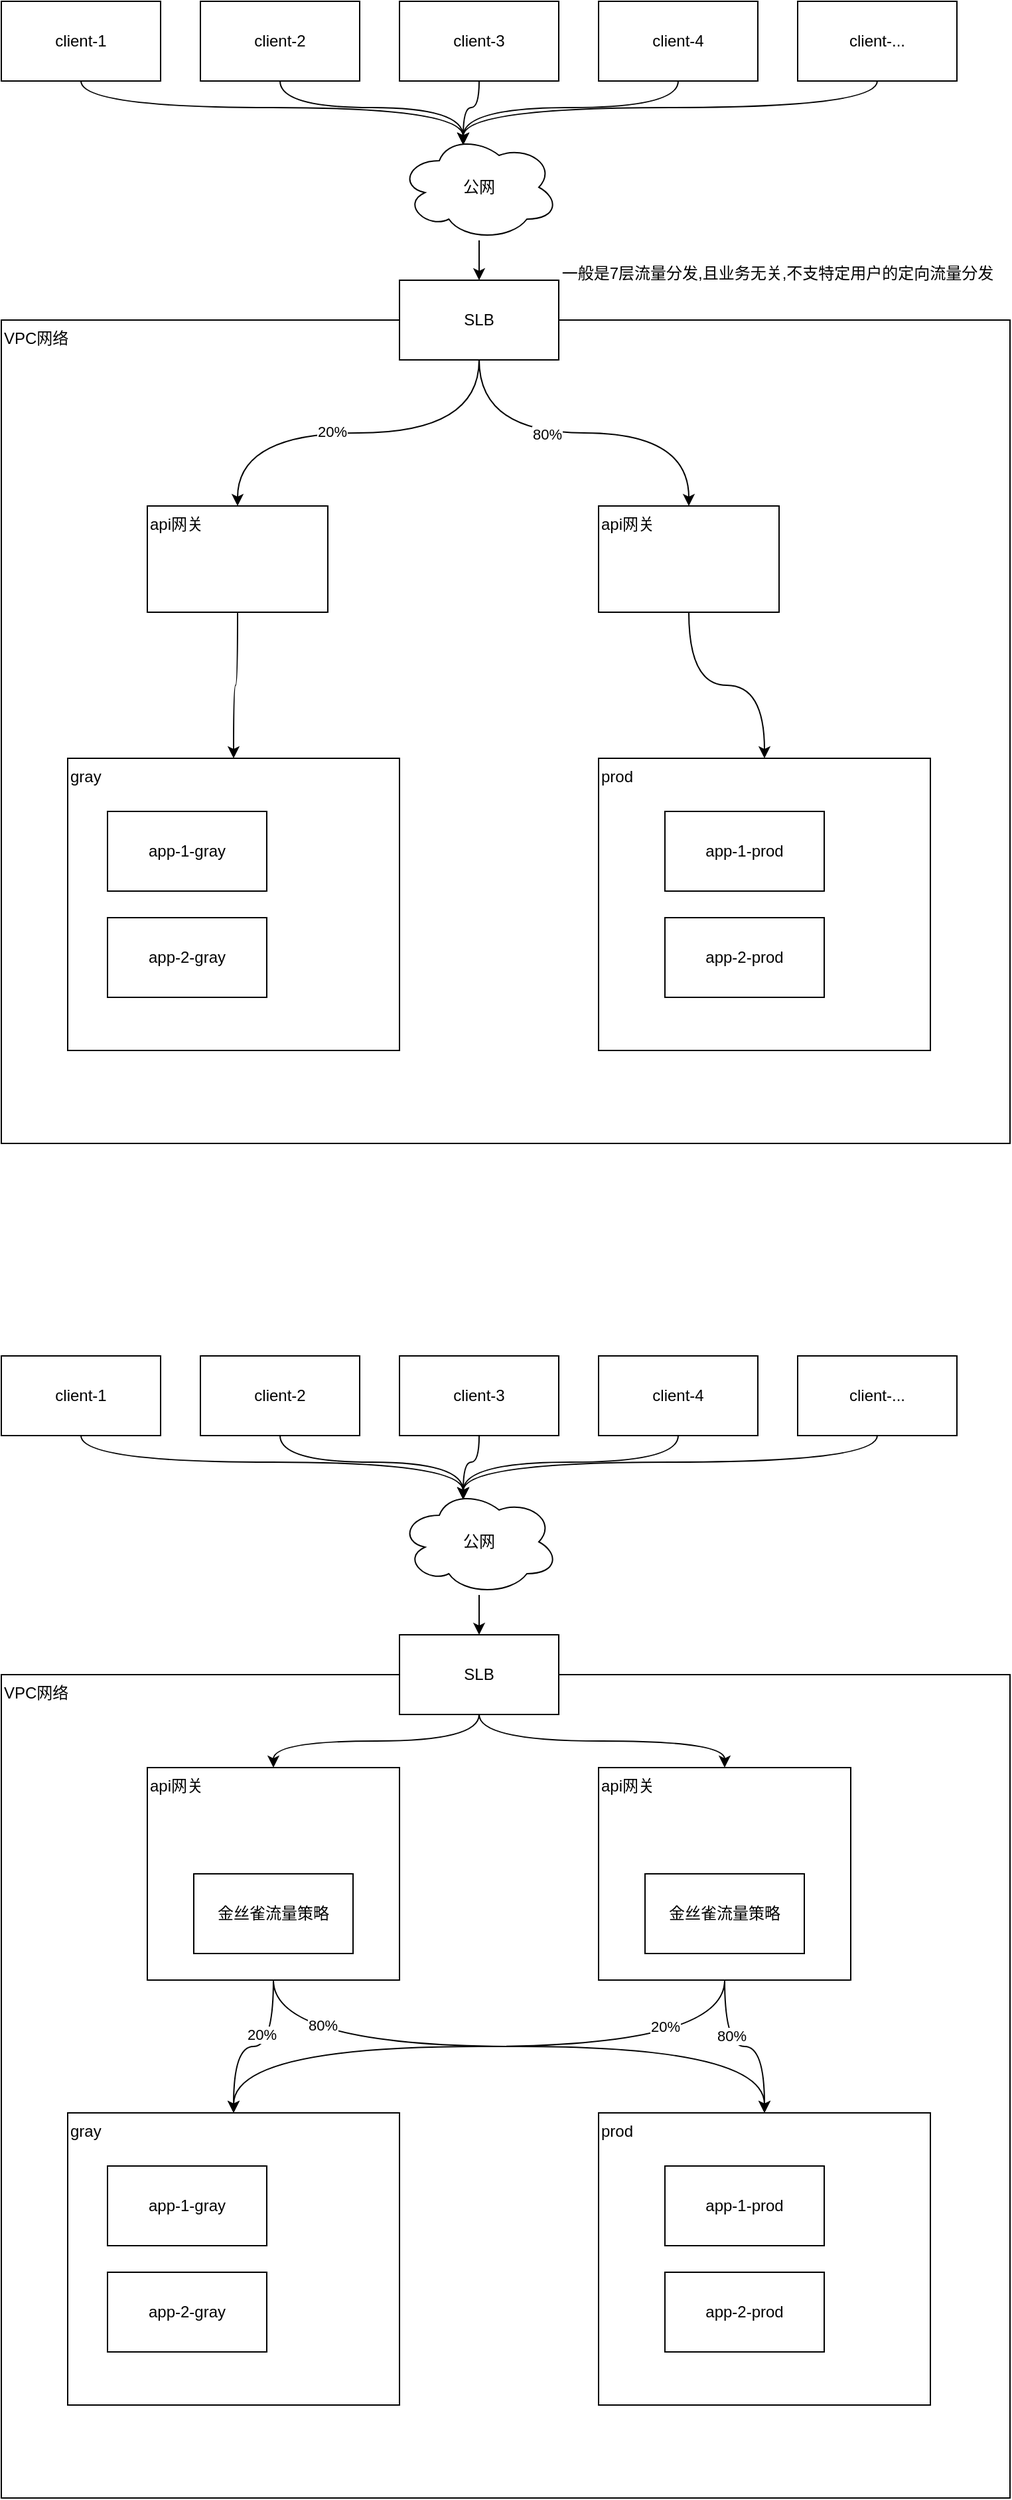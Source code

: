 <mxfile version="17.4.5" type="github">
  <diagram id="97o8ci6Izp3b5Vjm318T" name="第 1 页">
    <mxGraphModel dx="1426" dy="1963" grid="1" gridSize="10" guides="1" tooltips="1" connect="1" arrows="1" fold="1" page="1" pageScale="1" pageWidth="827" pageHeight="1169" math="0" shadow="0">
      <root>
        <mxCell id="0" />
        <mxCell id="1" parent="0" />
        <mxCell id="qOLz5GaLY7_XuVJ9eIoi-11" style="edgeStyle=orthogonalEdgeStyle;rounded=0;orthogonalLoop=1;jettySize=auto;html=1;entryX=0.4;entryY=0.1;entryDx=0;entryDy=0;entryPerimeter=0;curved=1;exitX=0.5;exitY=1;exitDx=0;exitDy=0;" edge="1" parent="1" source="qOLz5GaLY7_XuVJ9eIoi-1" target="qOLz5GaLY7_XuVJ9eIoi-6">
          <mxGeometry relative="1" as="geometry" />
        </mxCell>
        <mxCell id="qOLz5GaLY7_XuVJ9eIoi-1" value="client-1" style="rounded=0;whiteSpace=wrap;html=1;" vertex="1" parent="1">
          <mxGeometry x="40" y="80" width="120" height="60" as="geometry" />
        </mxCell>
        <mxCell id="qOLz5GaLY7_XuVJ9eIoi-13" style="edgeStyle=orthogonalEdgeStyle;curved=1;rounded=0;orthogonalLoop=1;jettySize=auto;html=1;entryX=0.4;entryY=0.1;entryDx=0;entryDy=0;entryPerimeter=0;exitX=0.5;exitY=1;exitDx=0;exitDy=0;" edge="1" parent="1" source="qOLz5GaLY7_XuVJ9eIoi-2" target="qOLz5GaLY7_XuVJ9eIoi-6">
          <mxGeometry relative="1" as="geometry" />
        </mxCell>
        <mxCell id="qOLz5GaLY7_XuVJ9eIoi-2" value="client-2" style="rounded=0;whiteSpace=wrap;html=1;" vertex="1" parent="1">
          <mxGeometry x="190" y="80" width="120" height="60" as="geometry" />
        </mxCell>
        <mxCell id="qOLz5GaLY7_XuVJ9eIoi-14" style="edgeStyle=orthogonalEdgeStyle;curved=1;rounded=0;orthogonalLoop=1;jettySize=auto;html=1;entryX=0.4;entryY=0.1;entryDx=0;entryDy=0;entryPerimeter=0;" edge="1" parent="1" source="qOLz5GaLY7_XuVJ9eIoi-3" target="qOLz5GaLY7_XuVJ9eIoi-6">
          <mxGeometry relative="1" as="geometry" />
        </mxCell>
        <mxCell id="qOLz5GaLY7_XuVJ9eIoi-3" value="client-3" style="rounded=0;whiteSpace=wrap;html=1;" vertex="1" parent="1">
          <mxGeometry x="340" y="80" width="120" height="60" as="geometry" />
        </mxCell>
        <mxCell id="qOLz5GaLY7_XuVJ9eIoi-15" style="edgeStyle=orthogonalEdgeStyle;curved=1;rounded=0;orthogonalLoop=1;jettySize=auto;html=1;entryX=0.4;entryY=0.1;entryDx=0;entryDy=0;entryPerimeter=0;exitX=0.5;exitY=1;exitDx=0;exitDy=0;" edge="1" parent="1" source="qOLz5GaLY7_XuVJ9eIoi-4" target="qOLz5GaLY7_XuVJ9eIoi-6">
          <mxGeometry relative="1" as="geometry" />
        </mxCell>
        <mxCell id="qOLz5GaLY7_XuVJ9eIoi-4" value="client-4" style="rounded=0;whiteSpace=wrap;html=1;" vertex="1" parent="1">
          <mxGeometry x="490" y="80" width="120" height="60" as="geometry" />
        </mxCell>
        <mxCell id="qOLz5GaLY7_XuVJ9eIoi-16" style="edgeStyle=orthogonalEdgeStyle;curved=1;rounded=0;orthogonalLoop=1;jettySize=auto;html=1;entryX=0.4;entryY=0.1;entryDx=0;entryDy=0;entryPerimeter=0;exitX=0.5;exitY=1;exitDx=0;exitDy=0;" edge="1" parent="1" source="qOLz5GaLY7_XuVJ9eIoi-5" target="qOLz5GaLY7_XuVJ9eIoi-6">
          <mxGeometry relative="1" as="geometry" />
        </mxCell>
        <mxCell id="qOLz5GaLY7_XuVJ9eIoi-5" value="client-..." style="rounded=0;whiteSpace=wrap;html=1;" vertex="1" parent="1">
          <mxGeometry x="640" y="80" width="120" height="60" as="geometry" />
        </mxCell>
        <mxCell id="qOLz5GaLY7_XuVJ9eIoi-17" style="edgeStyle=orthogonalEdgeStyle;curved=1;rounded=0;orthogonalLoop=1;jettySize=auto;html=1;entryX=0.5;entryY=0;entryDx=0;entryDy=0;" edge="1" parent="1" source="qOLz5GaLY7_XuVJ9eIoi-6" target="qOLz5GaLY7_XuVJ9eIoi-8">
          <mxGeometry relative="1" as="geometry" />
        </mxCell>
        <mxCell id="qOLz5GaLY7_XuVJ9eIoi-6" value="公网" style="ellipse;shape=cloud;whiteSpace=wrap;html=1;" vertex="1" parent="1">
          <mxGeometry x="340" y="180" width="120" height="80" as="geometry" />
        </mxCell>
        <mxCell id="qOLz5GaLY7_XuVJ9eIoi-7" value="VPC网络" style="rounded=0;whiteSpace=wrap;html=1;align=left;verticalAlign=top;" vertex="1" parent="1">
          <mxGeometry x="40" y="320" width="760" height="620" as="geometry" />
        </mxCell>
        <mxCell id="qOLz5GaLY7_XuVJ9eIoi-19" style="edgeStyle=orthogonalEdgeStyle;curved=1;rounded=0;orthogonalLoop=1;jettySize=auto;html=1;entryX=0.5;entryY=0;entryDx=0;entryDy=0;" edge="1" parent="1" source="qOLz5GaLY7_XuVJ9eIoi-8" target="qOLz5GaLY7_XuVJ9eIoi-18">
          <mxGeometry relative="1" as="geometry" />
        </mxCell>
        <mxCell id="qOLz5GaLY7_XuVJ9eIoi-21" style="edgeStyle=orthogonalEdgeStyle;curved=1;rounded=0;orthogonalLoop=1;jettySize=auto;html=1;entryX=0.5;entryY=0;entryDx=0;entryDy=0;exitX=0.5;exitY=1;exitDx=0;exitDy=0;" edge="1" parent="1" source="qOLz5GaLY7_XuVJ9eIoi-8" target="qOLz5GaLY7_XuVJ9eIoi-25">
          <mxGeometry relative="1" as="geometry">
            <mxPoint x="590" y="390" as="targetPoint" />
          </mxGeometry>
        </mxCell>
        <mxCell id="qOLz5GaLY7_XuVJ9eIoi-8" value="SLB" style="rounded=0;whiteSpace=wrap;html=1;" vertex="1" parent="1">
          <mxGeometry x="340" y="290" width="120" height="60" as="geometry" />
        </mxCell>
        <mxCell id="qOLz5GaLY7_XuVJ9eIoi-9" value="gray" style="rounded=0;whiteSpace=wrap;html=1;align=left;verticalAlign=top;" vertex="1" parent="1">
          <mxGeometry x="90" y="650" width="250" height="220" as="geometry" />
        </mxCell>
        <mxCell id="qOLz5GaLY7_XuVJ9eIoi-10" value="prod" style="rounded=0;whiteSpace=wrap;html=1;align=left;verticalAlign=top;" vertex="1" parent="1">
          <mxGeometry x="490" y="650" width="250" height="220" as="geometry" />
        </mxCell>
        <mxCell id="qOLz5GaLY7_XuVJ9eIoi-23" style="edgeStyle=orthogonalEdgeStyle;curved=1;rounded=0;orthogonalLoop=1;jettySize=auto;html=1;entryX=0.5;entryY=0;entryDx=0;entryDy=0;" edge="1" parent="1" source="qOLz5GaLY7_XuVJ9eIoi-18" target="qOLz5GaLY7_XuVJ9eIoi-9">
          <mxGeometry relative="1" as="geometry" />
        </mxCell>
        <mxCell id="qOLz5GaLY7_XuVJ9eIoi-29" value="20%" style="edgeLabel;html=1;align=center;verticalAlign=middle;resizable=0;points=[];" vertex="1" connectable="0" parent="qOLz5GaLY7_XuVJ9eIoi-23">
          <mxGeometry x="-0.092" y="-9" relative="1" as="geometry">
            <mxPoint as="offset" />
          </mxGeometry>
        </mxCell>
        <mxCell id="qOLz5GaLY7_XuVJ9eIoi-24" style="edgeStyle=orthogonalEdgeStyle;curved=1;rounded=0;orthogonalLoop=1;jettySize=auto;html=1;entryX=0.5;entryY=0;entryDx=0;entryDy=0;exitX=0.5;exitY=1;exitDx=0;exitDy=0;" edge="1" parent="1" source="qOLz5GaLY7_XuVJ9eIoi-18" target="qOLz5GaLY7_XuVJ9eIoi-10">
          <mxGeometry relative="1" as="geometry" />
        </mxCell>
        <mxCell id="qOLz5GaLY7_XuVJ9eIoi-30" value="80%" style="edgeLabel;html=1;align=center;verticalAlign=middle;resizable=0;points=[];" vertex="1" connectable="0" parent="qOLz5GaLY7_XuVJ9eIoi-24">
          <mxGeometry x="-0.63" y="16" relative="1" as="geometry">
            <mxPoint as="offset" />
          </mxGeometry>
        </mxCell>
        <mxCell id="qOLz5GaLY7_XuVJ9eIoi-18" value="api网关" style="rounded=0;whiteSpace=wrap;html=1;align=left;verticalAlign=top;" vertex="1" parent="1">
          <mxGeometry x="150" y="390" width="190" height="160" as="geometry" />
        </mxCell>
        <mxCell id="qOLz5GaLY7_XuVJ9eIoi-22" value="金丝雀流量策略" style="rounded=0;whiteSpace=wrap;html=1;" vertex="1" parent="1">
          <mxGeometry x="185" y="470" width="120" height="60" as="geometry" />
        </mxCell>
        <mxCell id="qOLz5GaLY7_XuVJ9eIoi-27" style="edgeStyle=orthogonalEdgeStyle;curved=1;rounded=0;orthogonalLoop=1;jettySize=auto;html=1;entryX=0.5;entryY=0;entryDx=0;entryDy=0;exitX=0.5;exitY=1;exitDx=0;exitDy=0;" edge="1" parent="1" source="qOLz5GaLY7_XuVJ9eIoi-25" target="qOLz5GaLY7_XuVJ9eIoi-9">
          <mxGeometry relative="1" as="geometry" />
        </mxCell>
        <mxCell id="qOLz5GaLY7_XuVJ9eIoi-31" value="20%" style="edgeLabel;html=1;align=center;verticalAlign=middle;resizable=0;points=[];" vertex="1" connectable="0" parent="qOLz5GaLY7_XuVJ9eIoi-27">
          <mxGeometry x="-0.596" y="-15" relative="1" as="geometry">
            <mxPoint as="offset" />
          </mxGeometry>
        </mxCell>
        <mxCell id="qOLz5GaLY7_XuVJ9eIoi-28" style="edgeStyle=orthogonalEdgeStyle;curved=1;rounded=0;orthogonalLoop=1;jettySize=auto;html=1;entryX=0.5;entryY=0;entryDx=0;entryDy=0;" edge="1" parent="1" source="qOLz5GaLY7_XuVJ9eIoi-25" target="qOLz5GaLY7_XuVJ9eIoi-10">
          <mxGeometry relative="1" as="geometry" />
        </mxCell>
        <mxCell id="qOLz5GaLY7_XuVJ9eIoi-32" value="80%" style="edgeLabel;html=1;align=center;verticalAlign=middle;resizable=0;points=[];" vertex="1" connectable="0" parent="qOLz5GaLY7_XuVJ9eIoi-28">
          <mxGeometry x="-0.354" y="5" relative="1" as="geometry">
            <mxPoint as="offset" />
          </mxGeometry>
        </mxCell>
        <mxCell id="qOLz5GaLY7_XuVJ9eIoi-25" value="api网关" style="rounded=0;whiteSpace=wrap;html=1;align=left;verticalAlign=top;" vertex="1" parent="1">
          <mxGeometry x="490" y="390" width="190" height="160" as="geometry" />
        </mxCell>
        <mxCell id="qOLz5GaLY7_XuVJ9eIoi-26" value="金丝雀流量策略" style="rounded=0;whiteSpace=wrap;html=1;" vertex="1" parent="1">
          <mxGeometry x="525" y="470" width="120" height="60" as="geometry" />
        </mxCell>
        <mxCell id="qOLz5GaLY7_XuVJ9eIoi-33" value="app-1-gray" style="rounded=0;whiteSpace=wrap;html=1;" vertex="1" parent="1">
          <mxGeometry x="120" y="690" width="120" height="60" as="geometry" />
        </mxCell>
        <mxCell id="qOLz5GaLY7_XuVJ9eIoi-34" value="app-2-gray" style="rounded=0;whiteSpace=wrap;html=1;" vertex="1" parent="1">
          <mxGeometry x="120" y="770" width="120" height="60" as="geometry" />
        </mxCell>
        <mxCell id="qOLz5GaLY7_XuVJ9eIoi-35" value="app-1-prod" style="rounded=0;whiteSpace=wrap;html=1;" vertex="1" parent="1">
          <mxGeometry x="540" y="690" width="120" height="60" as="geometry" />
        </mxCell>
        <mxCell id="qOLz5GaLY7_XuVJ9eIoi-36" value="app-2-prod" style="rounded=0;whiteSpace=wrap;html=1;" vertex="1" parent="1">
          <mxGeometry x="540" y="770" width="120" height="60" as="geometry" />
        </mxCell>
        <mxCell id="qOLz5GaLY7_XuVJ9eIoi-37" style="edgeStyle=orthogonalEdgeStyle;rounded=0;orthogonalLoop=1;jettySize=auto;html=1;entryX=0.4;entryY=0.1;entryDx=0;entryDy=0;entryPerimeter=0;curved=1;exitX=0.5;exitY=1;exitDx=0;exitDy=0;" edge="1" parent="1" source="qOLz5GaLY7_XuVJ9eIoi-38" target="qOLz5GaLY7_XuVJ9eIoi-48">
          <mxGeometry relative="1" as="geometry" />
        </mxCell>
        <mxCell id="qOLz5GaLY7_XuVJ9eIoi-38" value="client-1" style="rounded=0;whiteSpace=wrap;html=1;" vertex="1" parent="1">
          <mxGeometry x="40" y="-940" width="120" height="60" as="geometry" />
        </mxCell>
        <mxCell id="qOLz5GaLY7_XuVJ9eIoi-39" style="edgeStyle=orthogonalEdgeStyle;curved=1;rounded=0;orthogonalLoop=1;jettySize=auto;html=1;entryX=0.4;entryY=0.1;entryDx=0;entryDy=0;entryPerimeter=0;exitX=0.5;exitY=1;exitDx=0;exitDy=0;" edge="1" parent="1" source="qOLz5GaLY7_XuVJ9eIoi-40" target="qOLz5GaLY7_XuVJ9eIoi-48">
          <mxGeometry relative="1" as="geometry" />
        </mxCell>
        <mxCell id="qOLz5GaLY7_XuVJ9eIoi-40" value="client-2" style="rounded=0;whiteSpace=wrap;html=1;" vertex="1" parent="1">
          <mxGeometry x="190" y="-940" width="120" height="60" as="geometry" />
        </mxCell>
        <mxCell id="qOLz5GaLY7_XuVJ9eIoi-41" style="edgeStyle=orthogonalEdgeStyle;curved=1;rounded=0;orthogonalLoop=1;jettySize=auto;html=1;entryX=0.4;entryY=0.1;entryDx=0;entryDy=0;entryPerimeter=0;" edge="1" parent="1" source="qOLz5GaLY7_XuVJ9eIoi-42" target="qOLz5GaLY7_XuVJ9eIoi-48">
          <mxGeometry relative="1" as="geometry" />
        </mxCell>
        <mxCell id="qOLz5GaLY7_XuVJ9eIoi-42" value="client-3" style="rounded=0;whiteSpace=wrap;html=1;" vertex="1" parent="1">
          <mxGeometry x="340" y="-940" width="120" height="60" as="geometry" />
        </mxCell>
        <mxCell id="qOLz5GaLY7_XuVJ9eIoi-43" style="edgeStyle=orthogonalEdgeStyle;curved=1;rounded=0;orthogonalLoop=1;jettySize=auto;html=1;entryX=0.4;entryY=0.1;entryDx=0;entryDy=0;entryPerimeter=0;exitX=0.5;exitY=1;exitDx=0;exitDy=0;" edge="1" parent="1" source="qOLz5GaLY7_XuVJ9eIoi-44" target="qOLz5GaLY7_XuVJ9eIoi-48">
          <mxGeometry relative="1" as="geometry" />
        </mxCell>
        <mxCell id="qOLz5GaLY7_XuVJ9eIoi-44" value="client-4" style="rounded=0;whiteSpace=wrap;html=1;" vertex="1" parent="1">
          <mxGeometry x="490" y="-940" width="120" height="60" as="geometry" />
        </mxCell>
        <mxCell id="qOLz5GaLY7_XuVJ9eIoi-45" style="edgeStyle=orthogonalEdgeStyle;curved=1;rounded=0;orthogonalLoop=1;jettySize=auto;html=1;entryX=0.4;entryY=0.1;entryDx=0;entryDy=0;entryPerimeter=0;exitX=0.5;exitY=1;exitDx=0;exitDy=0;" edge="1" parent="1" source="qOLz5GaLY7_XuVJ9eIoi-46" target="qOLz5GaLY7_XuVJ9eIoi-48">
          <mxGeometry relative="1" as="geometry" />
        </mxCell>
        <mxCell id="qOLz5GaLY7_XuVJ9eIoi-46" value="client-..." style="rounded=0;whiteSpace=wrap;html=1;" vertex="1" parent="1">
          <mxGeometry x="640" y="-940" width="120" height="60" as="geometry" />
        </mxCell>
        <mxCell id="qOLz5GaLY7_XuVJ9eIoi-47" style="edgeStyle=orthogonalEdgeStyle;curved=1;rounded=0;orthogonalLoop=1;jettySize=auto;html=1;entryX=0.5;entryY=0;entryDx=0;entryDy=0;" edge="1" parent="1" source="qOLz5GaLY7_XuVJ9eIoi-48" target="qOLz5GaLY7_XuVJ9eIoi-52">
          <mxGeometry relative="1" as="geometry" />
        </mxCell>
        <mxCell id="qOLz5GaLY7_XuVJ9eIoi-48" value="公网" style="ellipse;shape=cloud;whiteSpace=wrap;html=1;" vertex="1" parent="1">
          <mxGeometry x="340" y="-840" width="120" height="80" as="geometry" />
        </mxCell>
        <mxCell id="qOLz5GaLY7_XuVJ9eIoi-49" value="VPC网络" style="rounded=0;whiteSpace=wrap;html=1;align=left;verticalAlign=top;" vertex="1" parent="1">
          <mxGeometry x="40" y="-700" width="760" height="620" as="geometry" />
        </mxCell>
        <mxCell id="qOLz5GaLY7_XuVJ9eIoi-50" style="edgeStyle=orthogonalEdgeStyle;curved=1;rounded=0;orthogonalLoop=1;jettySize=auto;html=1;entryX=0.5;entryY=0;entryDx=0;entryDy=0;exitX=0.5;exitY=1;exitDx=0;exitDy=0;" edge="1" parent="1" source="qOLz5GaLY7_XuVJ9eIoi-52" target="qOLz5GaLY7_XuVJ9eIoi-59">
          <mxGeometry relative="1" as="geometry" />
        </mxCell>
        <mxCell id="qOLz5GaLY7_XuVJ9eIoi-71" value="20%" style="edgeLabel;html=1;align=center;verticalAlign=middle;resizable=0;points=[];" vertex="1" connectable="0" parent="qOLz5GaLY7_XuVJ9eIoi-50">
          <mxGeometry x="0.139" y="-1" relative="1" as="geometry">
            <mxPoint as="offset" />
          </mxGeometry>
        </mxCell>
        <mxCell id="qOLz5GaLY7_XuVJ9eIoi-51" style="edgeStyle=orthogonalEdgeStyle;curved=1;rounded=0;orthogonalLoop=1;jettySize=auto;html=1;entryX=0.5;entryY=0;entryDx=0;entryDy=0;exitX=0.5;exitY=1;exitDx=0;exitDy=0;" edge="1" parent="1" source="qOLz5GaLY7_XuVJ9eIoi-52" target="qOLz5GaLY7_XuVJ9eIoi-65">
          <mxGeometry relative="1" as="geometry">
            <mxPoint x="590" y="-630" as="targetPoint" />
          </mxGeometry>
        </mxCell>
        <mxCell id="qOLz5GaLY7_XuVJ9eIoi-72" value="80%" style="edgeLabel;html=1;align=center;verticalAlign=middle;resizable=0;points=[];" vertex="1" connectable="0" parent="qOLz5GaLY7_XuVJ9eIoi-51">
          <mxGeometry x="-0.209" y="-1" relative="1" as="geometry">
            <mxPoint as="offset" />
          </mxGeometry>
        </mxCell>
        <mxCell id="qOLz5GaLY7_XuVJ9eIoi-52" value="SLB" style="rounded=0;whiteSpace=wrap;html=1;" vertex="1" parent="1">
          <mxGeometry x="340" y="-730" width="120" height="60" as="geometry" />
        </mxCell>
        <mxCell id="qOLz5GaLY7_XuVJ9eIoi-53" value="gray" style="rounded=0;whiteSpace=wrap;html=1;align=left;verticalAlign=top;" vertex="1" parent="1">
          <mxGeometry x="90" y="-370" width="250" height="220" as="geometry" />
        </mxCell>
        <mxCell id="qOLz5GaLY7_XuVJ9eIoi-54" value="prod" style="rounded=0;whiteSpace=wrap;html=1;align=left;verticalAlign=top;" vertex="1" parent="1">
          <mxGeometry x="490" y="-370" width="250" height="220" as="geometry" />
        </mxCell>
        <mxCell id="qOLz5GaLY7_XuVJ9eIoi-55" style="edgeStyle=orthogonalEdgeStyle;curved=1;rounded=0;orthogonalLoop=1;jettySize=auto;html=1;entryX=0.5;entryY=0;entryDx=0;entryDy=0;" edge="1" parent="1" source="qOLz5GaLY7_XuVJ9eIoi-59" target="qOLz5GaLY7_XuVJ9eIoi-53">
          <mxGeometry relative="1" as="geometry" />
        </mxCell>
        <mxCell id="qOLz5GaLY7_XuVJ9eIoi-59" value="api网关" style="rounded=0;whiteSpace=wrap;html=1;align=left;verticalAlign=top;" vertex="1" parent="1">
          <mxGeometry x="150" y="-560" width="136" height="80" as="geometry" />
        </mxCell>
        <mxCell id="qOLz5GaLY7_XuVJ9eIoi-63" style="edgeStyle=orthogonalEdgeStyle;curved=1;rounded=0;orthogonalLoop=1;jettySize=auto;html=1;entryX=0.5;entryY=0;entryDx=0;entryDy=0;" edge="1" parent="1" source="qOLz5GaLY7_XuVJ9eIoi-65" target="qOLz5GaLY7_XuVJ9eIoi-54">
          <mxGeometry relative="1" as="geometry" />
        </mxCell>
        <mxCell id="qOLz5GaLY7_XuVJ9eIoi-65" value="api网关" style="rounded=0;whiteSpace=wrap;html=1;align=left;verticalAlign=top;" vertex="1" parent="1">
          <mxGeometry x="490" y="-560" width="136" height="80" as="geometry" />
        </mxCell>
        <mxCell id="qOLz5GaLY7_XuVJ9eIoi-67" value="app-1-gray" style="rounded=0;whiteSpace=wrap;html=1;" vertex="1" parent="1">
          <mxGeometry x="120" y="-330" width="120" height="60" as="geometry" />
        </mxCell>
        <mxCell id="qOLz5GaLY7_XuVJ9eIoi-68" value="app-2-gray" style="rounded=0;whiteSpace=wrap;html=1;" vertex="1" parent="1">
          <mxGeometry x="120" y="-250" width="120" height="60" as="geometry" />
        </mxCell>
        <mxCell id="qOLz5GaLY7_XuVJ9eIoi-69" value="app-1-prod" style="rounded=0;whiteSpace=wrap;html=1;" vertex="1" parent="1">
          <mxGeometry x="540" y="-330" width="120" height="60" as="geometry" />
        </mxCell>
        <mxCell id="qOLz5GaLY7_XuVJ9eIoi-70" value="app-2-prod" style="rounded=0;whiteSpace=wrap;html=1;" vertex="1" parent="1">
          <mxGeometry x="540" y="-250" width="120" height="60" as="geometry" />
        </mxCell>
        <mxCell id="qOLz5GaLY7_XuVJ9eIoi-73" value="一般是7层流量分发,且业务无关,不支特定用户的定向流量分发" style="text;html=1;strokeColor=none;fillColor=none;align=center;verticalAlign=middle;whiteSpace=wrap;rounded=0;" vertex="1" parent="1">
          <mxGeometry x="460" y="-750" width="330" height="30" as="geometry" />
        </mxCell>
      </root>
    </mxGraphModel>
  </diagram>
</mxfile>
